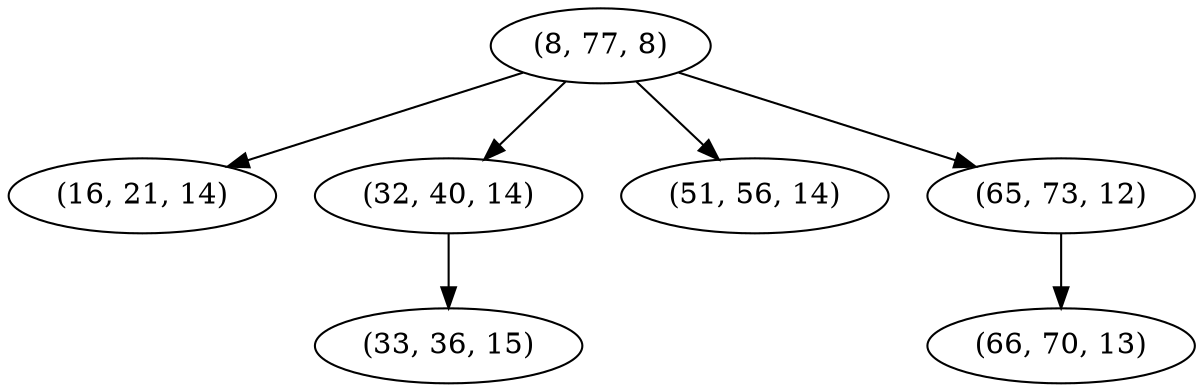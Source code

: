 digraph tree {
    "(8, 77, 8)";
    "(16, 21, 14)";
    "(32, 40, 14)";
    "(33, 36, 15)";
    "(51, 56, 14)";
    "(65, 73, 12)";
    "(66, 70, 13)";
    "(8, 77, 8)" -> "(16, 21, 14)";
    "(8, 77, 8)" -> "(32, 40, 14)";
    "(8, 77, 8)" -> "(51, 56, 14)";
    "(8, 77, 8)" -> "(65, 73, 12)";
    "(32, 40, 14)" -> "(33, 36, 15)";
    "(65, 73, 12)" -> "(66, 70, 13)";
}
